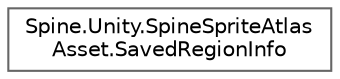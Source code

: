 digraph "类继承关系图"
{
 // LATEX_PDF_SIZE
  bgcolor="transparent";
  edge [fontname=Helvetica,fontsize=10,labelfontname=Helvetica,labelfontsize=10];
  node [fontname=Helvetica,fontsize=10,shape=box,height=0.2,width=0.4];
  rankdir="LR";
  Node0 [id="Node000000",label="Spine.Unity.SpineSpriteAtlas\lAsset.SavedRegionInfo",height=0.2,width=0.4,color="grey40", fillcolor="white", style="filled",URL="$class_spine_1_1_unity_1_1_spine_sprite_atlas_asset_1_1_saved_region_info.html",tooltip=" "];
}
